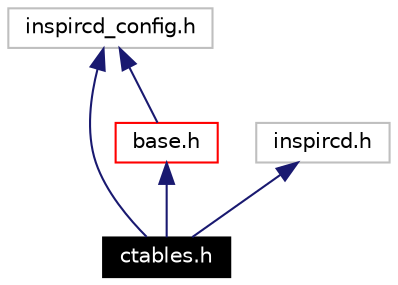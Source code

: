 digraph inheritance
{
  Node32 [shape="box",label="ctables.h",fontsize=10,height=0.2,width=0.4,fontname="Helvetica",color="black",style="filled" fontcolor="white"];
  Node33 -> Node32 [dir=back,color="midnightblue",fontsize=10,style="solid",fontname="Helvetica"];
  Node33 [shape="box",label="inspircd_config.h",fontsize=10,height=0.2,width=0.4,fontname="Helvetica",color="grey75"];
  Node34 -> Node32 [dir=back,color="midnightblue",fontsize=10,style="solid",fontname="Helvetica"];
  Node34 [shape="box",label="inspircd.h",fontsize=10,height=0.2,width=0.4,fontname="Helvetica",color="grey75"];
  Node35 -> Node32 [dir=back,color="midnightblue",fontsize=10,style="solid",fontname="Helvetica"];
  Node35 [shape="box",label="base.h",fontsize=10,height=0.2,width=0.4,fontname="Helvetica",color="red",URL="$base_8h.html"];
  Node33 -> Node35 [dir=back,color="midnightblue",fontsize=10,style="solid",fontname="Helvetica"];
}
